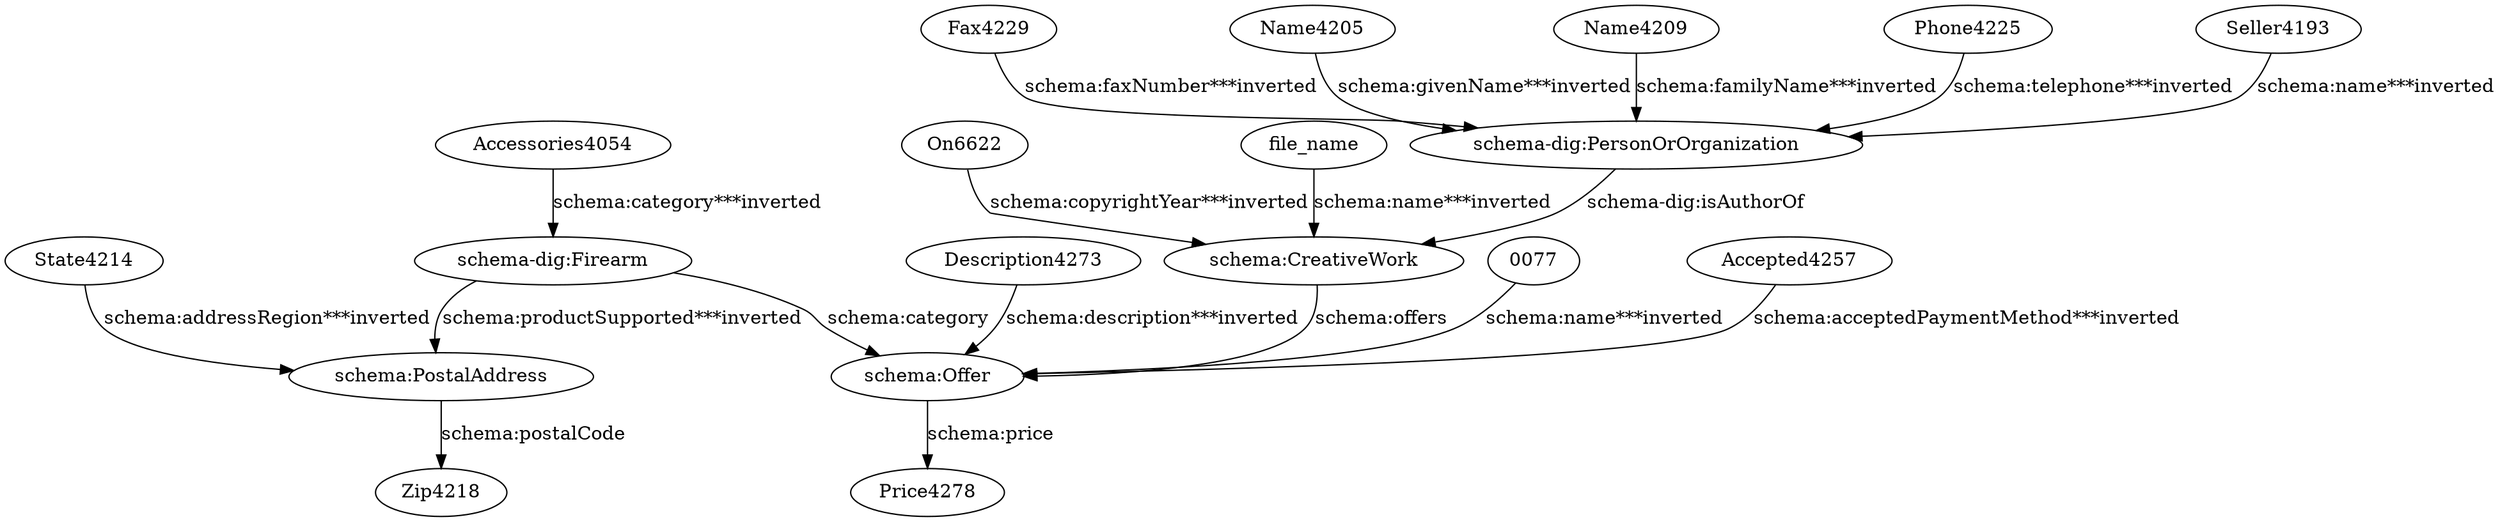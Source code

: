 digraph {
  "0077" [type=attribute_name,label="0077"]
  "schema:Offer1" [type=class_uri,label="schema:Offer"]
  Accepted4257 [type=attribute_name,label=Accepted4257]
  Accessories4054 [type=attribute_name,label=Accessories4054]
  "schema-dig:Firearm1" [type=class_uri,label="schema-dig:Firearm"]
  Description4273 [type=attribute_name,label=Description4273]
  Fax4229 [type=attribute_name,label=Fax4229]
  "schema-dig:PersonOrOrganization1" [type=class_uri,label="schema-dig:PersonOrOrganization"]
  Name4205 [type=attribute_name,label=Name4205]
  Name4209 [type=attribute_name,label=Name4209]
  On6622 [type=attribute_name,label=On6622]
  "schema:CreativeWork1" [type=class_uri,label="schema:CreativeWork"]
  Phone4225 [type=attribute_name,label=Phone4225]
  Seller4193 [type=attribute_name,label=Seller4193]
  State4214 [type=attribute_name,label=State4214]
  "schema:PostalAddress1" [type=class_uri,label="schema:PostalAddress"]
  file_name [type=attribute_name,label=file_name]
  Price4278 [type=attribute_name,label=Price4278]
  Zip4218 [type=attribute_name,label=Zip4218]
  "0077" -> "schema:Offer1" [type=st_property_uri,label="schema:name***inverted",weight=1]
  Accepted4257 -> "schema:Offer1" [type=st_property_uri,label="schema:acceptedPaymentMethod***inverted",weight=1]
  Accessories4054 -> "schema-dig:Firearm1" [type=st_property_uri,label="schema:category***inverted",weight=1]
  Description4273 -> "schema:Offer1" [type=st_property_uri,label="schema:description***inverted",weight=1]
  Fax4229 -> "schema-dig:PersonOrOrganization1" [type=st_property_uri,label="schema:faxNumber***inverted",weight=1]
  Name4205 -> "schema-dig:PersonOrOrganization1" [type=st_property_uri,label="schema:givenName***inverted",weight=1]
  Name4209 -> "schema-dig:PersonOrOrganization1" [type=st_property_uri,label="schema:familyName***inverted",weight=1]
  On6622 -> "schema:CreativeWork1" [type=st_property_uri,label="schema:copyrightYear***inverted",weight=1]
  Phone4225 -> "schema-dig:PersonOrOrganization1" [type=st_property_uri,label="schema:telephone***inverted",weight=1]
  Seller4193 -> "schema-dig:PersonOrOrganization1" [type=st_property_uri,label="schema:name***inverted",weight=1]
  State4214 -> "schema:PostalAddress1" [type=st_property_uri,label="schema:addressRegion***inverted",weight=1]
  file_name -> "schema:CreativeWork1" [type=st_property_uri,label="schema:name***inverted",weight=1]
  "schema-dig:Firearm1" -> "schema:Offer1" [label="schema:category",type=inherited,weight=4]
  "schema-dig:Firearm1" -> "schema:PostalAddress1" [type=inherited,label="schema:productSupported***inverted",weight=4]
  "schema-dig:PersonOrOrganization1" -> "schema:CreativeWork1" [label="schema-dig:isAuthorOf",type=direct_property_uri,weight=1]
  "schema:CreativeWork1" -> "schema:Offer1" [label="schema:offers",type=direct_property_uri,weight=1]
  "schema:Offer1" -> Price4278 [label="schema:price",type=st_property_uri]
  "schema:PostalAddress1" -> Zip4218 [label="schema:postalCode",type=st_property_uri]
}
